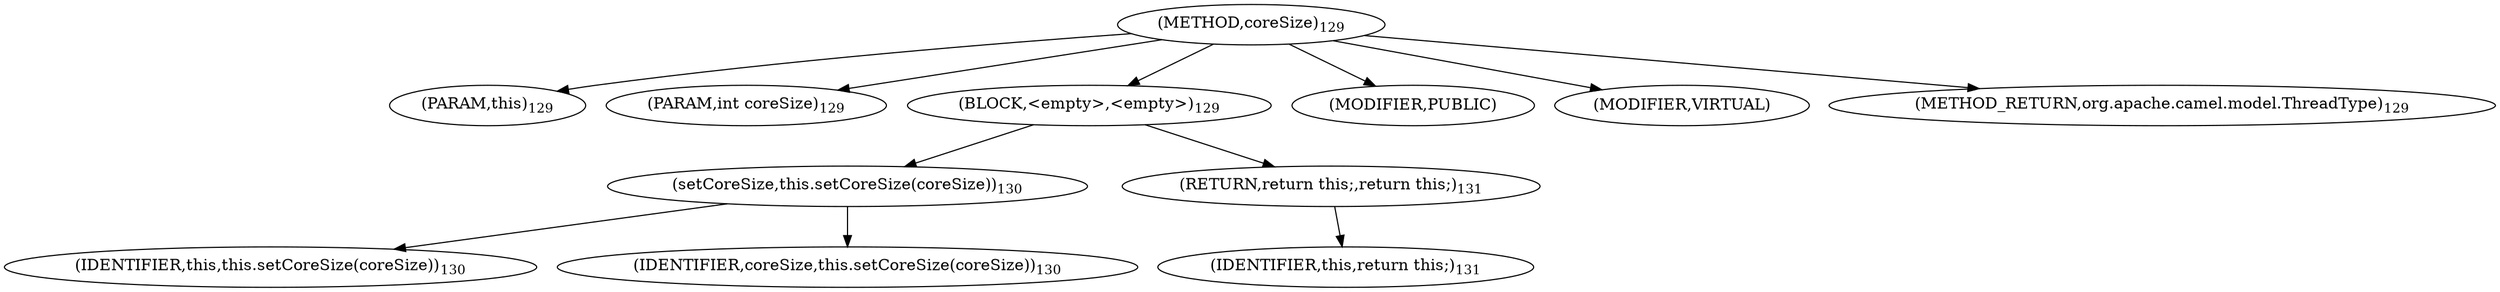 digraph "coreSize" {  
"397" [label = <(METHOD,coreSize)<SUB>129</SUB>> ]
"17" [label = <(PARAM,this)<SUB>129</SUB>> ]
"398" [label = <(PARAM,int coreSize)<SUB>129</SUB>> ]
"399" [label = <(BLOCK,&lt;empty&gt;,&lt;empty&gt;)<SUB>129</SUB>> ]
"400" [label = <(setCoreSize,this.setCoreSize(coreSize))<SUB>130</SUB>> ]
"16" [label = <(IDENTIFIER,this,this.setCoreSize(coreSize))<SUB>130</SUB>> ]
"401" [label = <(IDENTIFIER,coreSize,this.setCoreSize(coreSize))<SUB>130</SUB>> ]
"402" [label = <(RETURN,return this;,return this;)<SUB>131</SUB>> ]
"18" [label = <(IDENTIFIER,this,return this;)<SUB>131</SUB>> ]
"403" [label = <(MODIFIER,PUBLIC)> ]
"404" [label = <(MODIFIER,VIRTUAL)> ]
"405" [label = <(METHOD_RETURN,org.apache.camel.model.ThreadType)<SUB>129</SUB>> ]
  "397" -> "17" 
  "397" -> "398" 
  "397" -> "399" 
  "397" -> "403" 
  "397" -> "404" 
  "397" -> "405" 
  "399" -> "400" 
  "399" -> "402" 
  "400" -> "16" 
  "400" -> "401" 
  "402" -> "18" 
}
